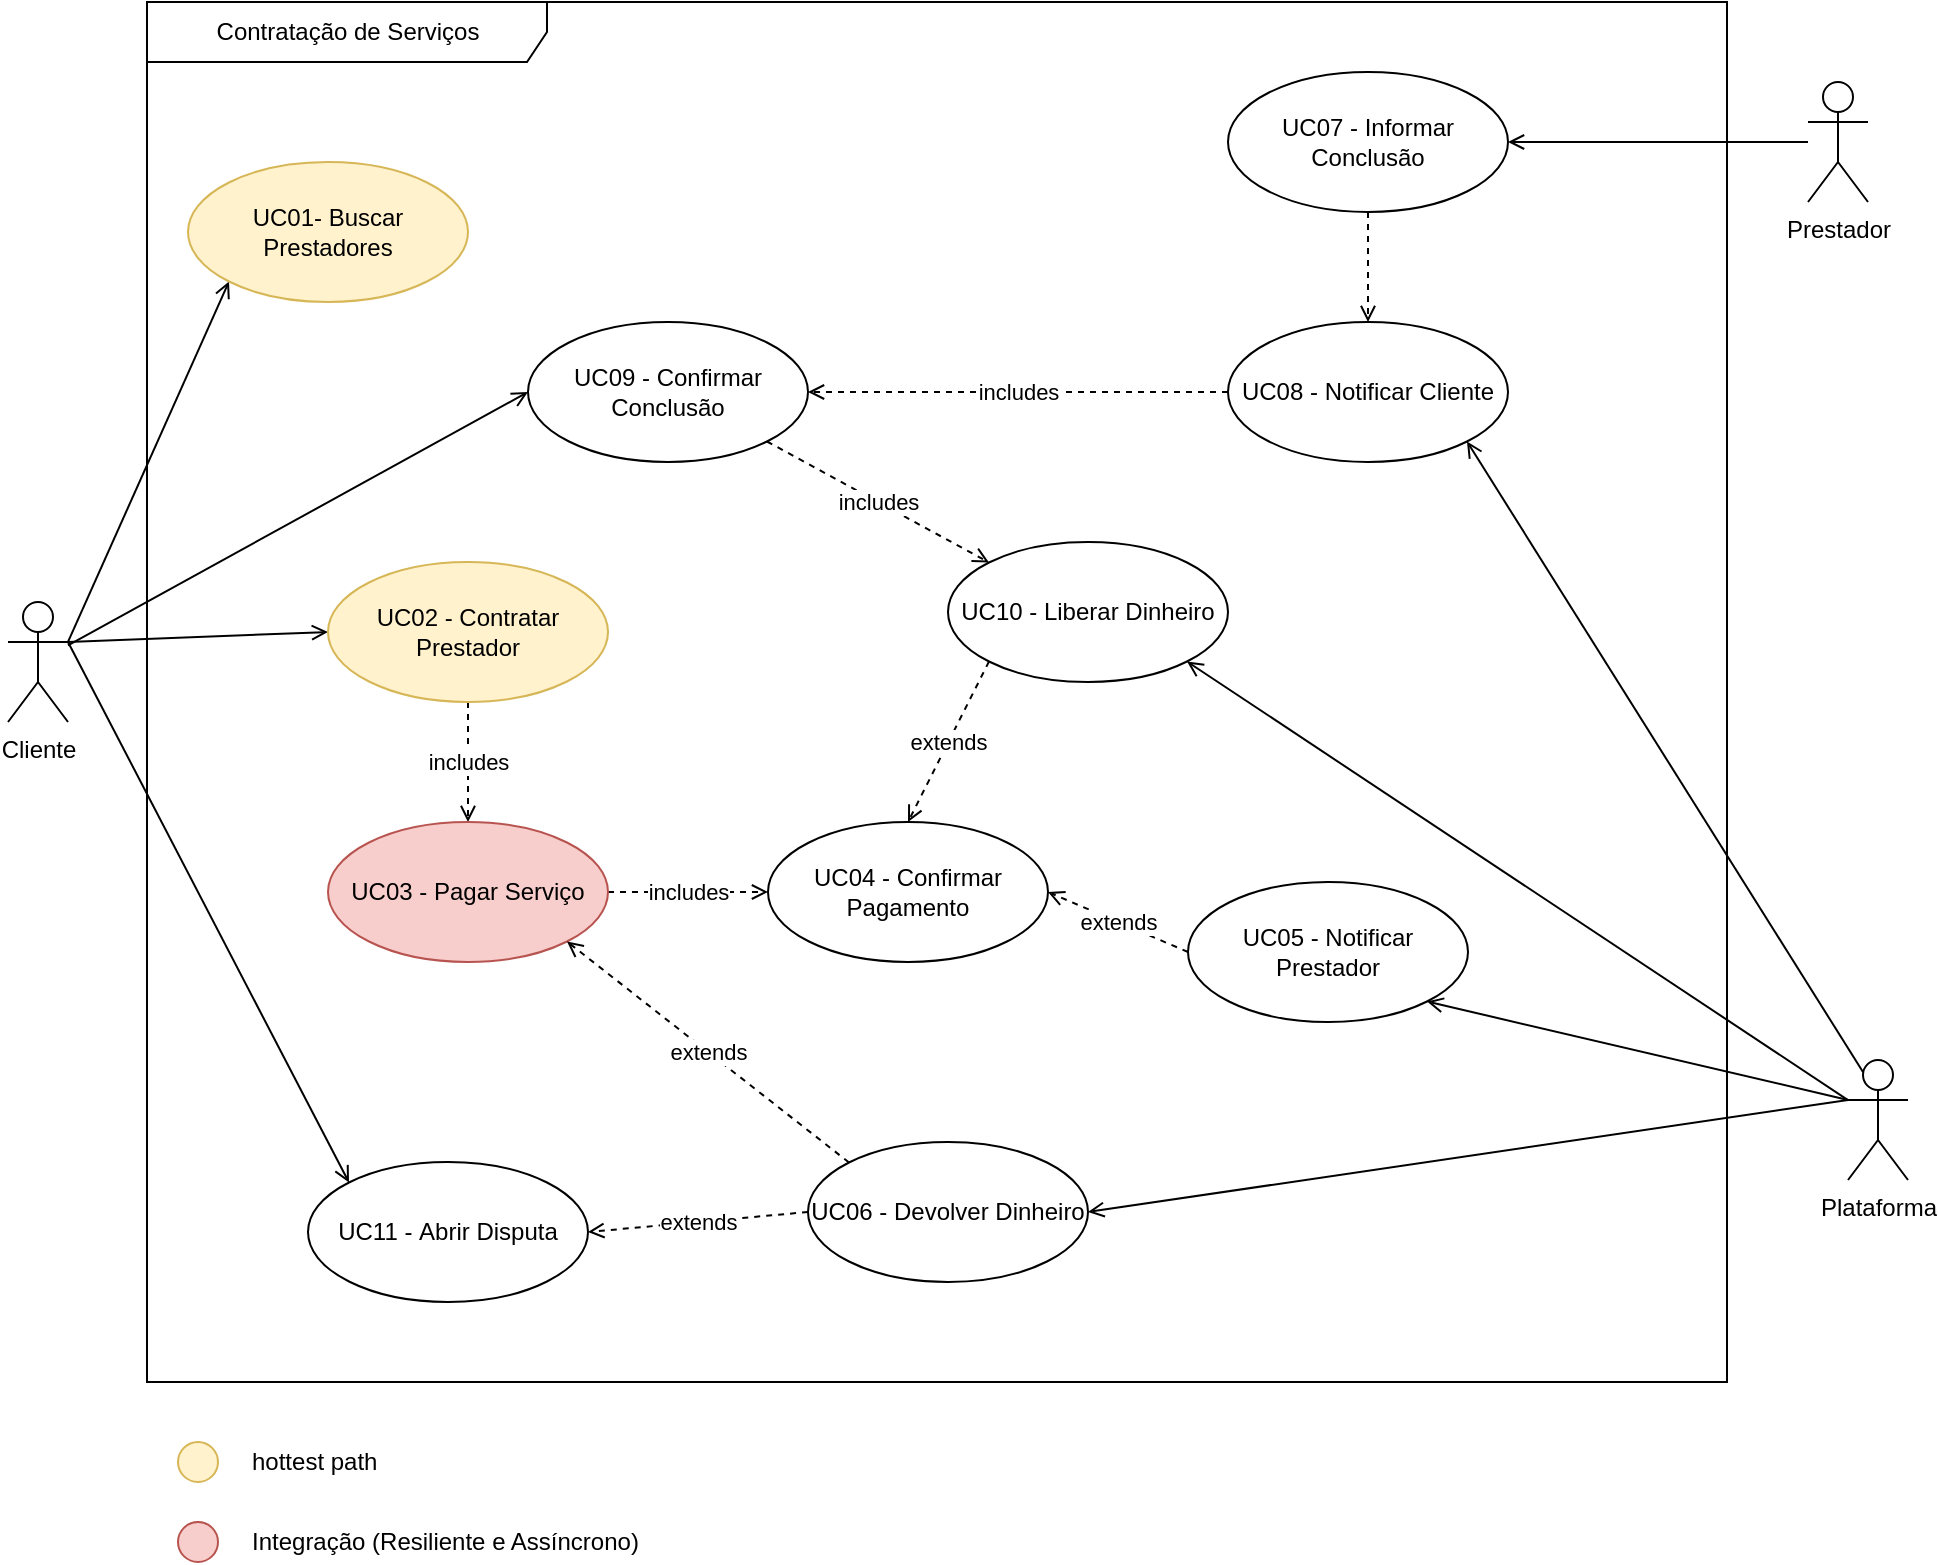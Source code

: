 <mxfile version="17.5.0" type="device" pages="3"><diagram id="kKwJCm1xPhDxiiOJtGC8" name="Caso de Uso"><mxGraphModel dx="1422" dy="762" grid="1" gridSize="10" guides="1" tooltips="1" connect="1" arrows="1" fold="1" page="1" pageScale="1" pageWidth="1169" pageHeight="827" math="0" shadow="0"><root><mxCell id="pgr6kC9os5WTGIL_fgJv-0"/><mxCell id="pgr6kC9os5WTGIL_fgJv-1" parent="pgr6kC9os5WTGIL_fgJv-0"/><mxCell id="bC3qJq3UmcSs7RAfillT-1" value="Contratação de Serviços" style="shape=umlFrame;whiteSpace=wrap;html=1;width=200;height=30;" parent="pgr6kC9os5WTGIL_fgJv-1" vertex="1"><mxGeometry x="189.5" y="20" width="790" height="690" as="geometry"/></mxCell><mxCell id="Oyx743D3xVW2yEpARPrb-2" style="rounded=0;orthogonalLoop=1;jettySize=auto;html=1;exitX=1;exitY=0.333;exitDx=0;exitDy=0;exitPerimeter=0;entryX=0;entryY=1;entryDx=0;entryDy=0;startArrow=none;startFill=0;endArrow=open;endFill=0;" parent="pgr6kC9os5WTGIL_fgJv-1" source="Oyx743D3xVW2yEpARPrb-0" target="Oyx743D3xVW2yEpARPrb-1" edge="1"><mxGeometry relative="1" as="geometry"/></mxCell><mxCell id="Oyx743D3xVW2yEpARPrb-14" style="edgeStyle=none;rounded=0;orthogonalLoop=1;jettySize=auto;html=1;entryX=0;entryY=0.5;entryDx=0;entryDy=0;startArrow=none;startFill=0;endArrow=open;endFill=0;exitX=1;exitY=0.333;exitDx=0;exitDy=0;exitPerimeter=0;" parent="pgr6kC9os5WTGIL_fgJv-1" source="Oyx743D3xVW2yEpARPrb-0" target="Oyx743D3xVW2yEpARPrb-4" edge="1"><mxGeometry relative="1" as="geometry"/></mxCell><mxCell id="Oyx743D3xVW2yEpARPrb-17" style="edgeStyle=none;rounded=0;orthogonalLoop=1;jettySize=auto;html=1;entryX=0;entryY=0.5;entryDx=0;entryDy=0;startArrow=none;startFill=0;endArrow=open;endFill=0;" parent="pgr6kC9os5WTGIL_fgJv-1" source="Oyx743D3xVW2yEpARPrb-0" target="Oyx743D3xVW2yEpARPrb-8" edge="1"><mxGeometry relative="1" as="geometry"/></mxCell><mxCell id="Oyx743D3xVW2yEpARPrb-19" style="edgeStyle=none;rounded=0;orthogonalLoop=1;jettySize=auto;html=1;entryX=0;entryY=0;entryDx=0;entryDy=0;startArrow=none;startFill=0;endArrow=open;endFill=0;exitX=1;exitY=0.333;exitDx=0;exitDy=0;exitPerimeter=0;" parent="pgr6kC9os5WTGIL_fgJv-1" source="Oyx743D3xVW2yEpARPrb-0" target="Oyx743D3xVW2yEpARPrb-13" edge="1"><mxGeometry relative="1" as="geometry"/></mxCell><mxCell id="Oyx743D3xVW2yEpARPrb-0" value="Cliente" style="shape=umlActor;verticalLabelPosition=bottom;verticalAlign=top;html=1;outlineConnect=0;" parent="pgr6kC9os5WTGIL_fgJv-1" vertex="1"><mxGeometry x="120" y="320" width="30" height="60" as="geometry"/></mxCell><mxCell id="Oyx743D3xVW2yEpARPrb-1" value="UC01- Buscar Prestadores" style="ellipse;whiteSpace=wrap;html=1;fillColor=#fff2cc;strokeColor=#d6b656;" parent="pgr6kC9os5WTGIL_fgJv-1" vertex="1"><mxGeometry x="210" y="100" width="140" height="70" as="geometry"/></mxCell><mxCell id="bC3qJq3UmcSs7RAfillT-0" value="includes" style="edgeStyle=none;rounded=0;orthogonalLoop=1;jettySize=auto;html=1;exitX=0.5;exitY=1;exitDx=0;exitDy=0;entryX=0.5;entryY=0;entryDx=0;entryDy=0;startArrow=none;startFill=0;endArrow=open;endFill=0;dashed=1;" parent="pgr6kC9os5WTGIL_fgJv-1" source="Oyx743D3xVW2yEpARPrb-4" target="Oyx743D3xVW2yEpARPrb-5" edge="1"><mxGeometry relative="1" as="geometry"/></mxCell><mxCell id="Oyx743D3xVW2yEpARPrb-4" value="UC02 - Contratar Prestador" style="ellipse;whiteSpace=wrap;html=1;fillColor=#fff2cc;strokeColor=#d6b656;" parent="pgr6kC9os5WTGIL_fgJv-1" vertex="1"><mxGeometry x="280" y="300" width="140" height="70" as="geometry"/></mxCell><mxCell id="Oyx743D3xVW2yEpARPrb-16" value="includes" style="edgeStyle=none;rounded=0;orthogonalLoop=1;jettySize=auto;html=1;entryX=0;entryY=0.5;entryDx=0;entryDy=0;startArrow=none;startFill=0;endArrow=open;endFill=0;exitX=1;exitY=0.5;exitDx=0;exitDy=0;dashed=1;" parent="pgr6kC9os5WTGIL_fgJv-1" source="Oyx743D3xVW2yEpARPrb-5" target="Oyx743D3xVW2yEpARPrb-6" edge="1"><mxGeometry relative="1" as="geometry"><mxPoint x="440" y="380" as="sourcePoint"/></mxGeometry></mxCell><mxCell id="Oyx743D3xVW2yEpARPrb-5" value="UC03 - Pagar Serviço" style="ellipse;whiteSpace=wrap;html=1;fillColor=#f8cecc;strokeColor=#b85450;" parent="pgr6kC9os5WTGIL_fgJv-1" vertex="1"><mxGeometry x="280" y="430" width="140" height="70" as="geometry"/></mxCell><mxCell id="Oyx743D3xVW2yEpARPrb-6" value="UC04 -&amp;nbsp;Confirmar Pagamento" style="ellipse;whiteSpace=wrap;html=1;" parent="pgr6kC9os5WTGIL_fgJv-1" vertex="1"><mxGeometry x="500" y="430" width="140" height="70" as="geometry"/></mxCell><mxCell id="bC3qJq3UmcSs7RAfillT-2" style="edgeStyle=none;rounded=0;orthogonalLoop=1;jettySize=auto;html=1;exitX=0.5;exitY=1;exitDx=0;exitDy=0;entryX=0.5;entryY=0;entryDx=0;entryDy=0;dashed=1;startArrow=none;startFill=0;endArrow=open;endFill=0;" parent="pgr6kC9os5WTGIL_fgJv-1" source="Oyx743D3xVW2yEpARPrb-7" target="Oyx743D3xVW2yEpARPrb-25" edge="1"><mxGeometry relative="1" as="geometry"/></mxCell><mxCell id="Oyx743D3xVW2yEpARPrb-7" value="UC07 -&amp;nbsp;Informar Conclusão" style="ellipse;whiteSpace=wrap;html=1;" parent="pgr6kC9os5WTGIL_fgJv-1" vertex="1"><mxGeometry x="730" y="55" width="140" height="70" as="geometry"/></mxCell><mxCell id="Oyx743D3xVW2yEpARPrb-18" value="includes" style="edgeStyle=none;rounded=0;orthogonalLoop=1;jettySize=auto;html=1;exitX=1;exitY=1;exitDx=0;exitDy=0;entryX=0;entryY=0;entryDx=0;entryDy=0;startArrow=none;startFill=0;endArrow=open;endFill=0;dashed=1;" parent="pgr6kC9os5WTGIL_fgJv-1" source="Oyx743D3xVW2yEpARPrb-8" target="Oyx743D3xVW2yEpARPrb-12" edge="1"><mxGeometry relative="1" as="geometry"/></mxCell><mxCell id="Oyx743D3xVW2yEpARPrb-8" value="UC09 -&amp;nbsp;Confirmar Conclusão" style="ellipse;whiteSpace=wrap;html=1;" parent="pgr6kC9os5WTGIL_fgJv-1" vertex="1"><mxGeometry x="380" y="180" width="140" height="70" as="geometry"/></mxCell><mxCell id="Oyx743D3xVW2yEpARPrb-11" style="edgeStyle=none;rounded=0;orthogonalLoop=1;jettySize=auto;html=1;entryX=1;entryY=0.5;entryDx=0;entryDy=0;startArrow=none;startFill=0;endArrow=open;endFill=0;" parent="pgr6kC9os5WTGIL_fgJv-1" source="Oyx743D3xVW2yEpARPrb-10" target="Oyx743D3xVW2yEpARPrb-7" edge="1"><mxGeometry relative="1" as="geometry"/></mxCell><mxCell id="Oyx743D3xVW2yEpARPrb-10" value="Prestador" style="shape=umlActor;verticalLabelPosition=bottom;verticalAlign=top;html=1;outlineConnect=0;" parent="pgr6kC9os5WTGIL_fgJv-1" vertex="1"><mxGeometry x="1020" y="60" width="30" height="60" as="geometry"/></mxCell><mxCell id="72JBfd6gw-XdH6jSnRXs-0" value="extends" style="edgeStyle=none;rounded=0;orthogonalLoop=1;jettySize=auto;html=1;exitX=0;exitY=1;exitDx=0;exitDy=0;entryX=0.5;entryY=0;entryDx=0;entryDy=0;dashed=1;startArrow=none;startFill=0;endArrow=open;endFill=0;" parent="pgr6kC9os5WTGIL_fgJv-1" source="Oyx743D3xVW2yEpARPrb-12" target="Oyx743D3xVW2yEpARPrb-6" edge="1"><mxGeometry relative="1" as="geometry"/></mxCell><mxCell id="Oyx743D3xVW2yEpARPrb-12" value="UC10 -&amp;nbsp;Liberar Dinheiro" style="ellipse;whiteSpace=wrap;html=1;" parent="pgr6kC9os5WTGIL_fgJv-1" vertex="1"><mxGeometry x="590" y="290" width="140" height="70" as="geometry"/></mxCell><mxCell id="Oyx743D3xVW2yEpARPrb-13" value="UC11 -&amp;nbsp;Abrir Disputa" style="ellipse;whiteSpace=wrap;html=1;" parent="pgr6kC9os5WTGIL_fgJv-1" vertex="1"><mxGeometry x="270" y="600" width="140" height="70" as="geometry"/></mxCell><mxCell id="Oyx743D3xVW2yEpARPrb-21" style="edgeStyle=none;rounded=0;orthogonalLoop=1;jettySize=auto;html=1;entryX=1;entryY=1;entryDx=0;entryDy=0;startArrow=none;startFill=0;endArrow=open;endFill=0;" parent="pgr6kC9os5WTGIL_fgJv-1" source="Oyx743D3xVW2yEpARPrb-20" target="Oyx743D3xVW2yEpARPrb-12" edge="1"><mxGeometry relative="1" as="geometry"/></mxCell><mxCell id="Oyx743D3xVW2yEpARPrb-23" style="edgeStyle=none;rounded=0;orthogonalLoop=1;jettySize=auto;html=1;exitX=0;exitY=0.333;exitDx=0;exitDy=0;exitPerimeter=0;entryX=1;entryY=0.5;entryDx=0;entryDy=0;startArrow=none;startFill=0;endArrow=open;endFill=0;" parent="pgr6kC9os5WTGIL_fgJv-1" source="Oyx743D3xVW2yEpARPrb-20" target="Oyx743D3xVW2yEpARPrb-22" edge="1"><mxGeometry relative="1" as="geometry"/></mxCell><mxCell id="Oyx743D3xVW2yEpARPrb-27" style="edgeStyle=none;rounded=0;orthogonalLoop=1;jettySize=auto;html=1;entryX=1;entryY=1;entryDx=0;entryDy=0;startArrow=none;startFill=0;endArrow=open;endFill=0;exitX=0;exitY=0.333;exitDx=0;exitDy=0;exitPerimeter=0;" parent="pgr6kC9os5WTGIL_fgJv-1" source="Oyx743D3xVW2yEpARPrb-20" target="Oyx743D3xVW2yEpARPrb-26" edge="1"><mxGeometry relative="1" as="geometry"/></mxCell><mxCell id="Oyx743D3xVW2yEpARPrb-28" style="edgeStyle=none;rounded=0;orthogonalLoop=1;jettySize=auto;html=1;exitX=0.25;exitY=0.1;exitDx=0;exitDy=0;exitPerimeter=0;entryX=1;entryY=1;entryDx=0;entryDy=0;startArrow=none;startFill=0;endArrow=open;endFill=0;" parent="pgr6kC9os5WTGIL_fgJv-1" source="Oyx743D3xVW2yEpARPrb-20" target="Oyx743D3xVW2yEpARPrb-25" edge="1"><mxGeometry relative="1" as="geometry"/></mxCell><mxCell id="Oyx743D3xVW2yEpARPrb-20" value="Plataforma" style="shape=umlActor;verticalLabelPosition=bottom;verticalAlign=top;html=1;outlineConnect=0;" parent="pgr6kC9os5WTGIL_fgJv-1" vertex="1"><mxGeometry x="1040" y="549" width="30" height="60" as="geometry"/></mxCell><mxCell id="Oyx743D3xVW2yEpARPrb-24" value="extends" style="edgeStyle=none;rounded=0;orthogonalLoop=1;jettySize=auto;html=1;exitX=0;exitY=0;exitDx=0;exitDy=0;entryX=1;entryY=1;entryDx=0;entryDy=0;startArrow=none;startFill=0;endArrow=open;endFill=0;dashed=1;" parent="pgr6kC9os5WTGIL_fgJv-1" source="Oyx743D3xVW2yEpARPrb-22" target="Oyx743D3xVW2yEpARPrb-5" edge="1"><mxGeometry relative="1" as="geometry"/></mxCell><mxCell id="bC3qJq3UmcSs7RAfillT-5" value="extends" style="edgeStyle=none;rounded=0;orthogonalLoop=1;jettySize=auto;html=1;exitX=0;exitY=0.5;exitDx=0;exitDy=0;entryX=1;entryY=0.5;entryDx=0;entryDy=0;dashed=1;startArrow=none;startFill=0;endArrow=open;endFill=0;" parent="pgr6kC9os5WTGIL_fgJv-1" source="Oyx743D3xVW2yEpARPrb-22" target="Oyx743D3xVW2yEpARPrb-13" edge="1"><mxGeometry relative="1" as="geometry"/></mxCell><mxCell id="Oyx743D3xVW2yEpARPrb-22" value="UC06 -&amp;nbsp;Devolver Dinheiro" style="ellipse;whiteSpace=wrap;html=1;" parent="pgr6kC9os5WTGIL_fgJv-1" vertex="1"><mxGeometry x="520" y="590" width="140" height="70" as="geometry"/></mxCell><mxCell id="bC3qJq3UmcSs7RAfillT-6" value="includes" style="edgeStyle=none;rounded=0;orthogonalLoop=1;jettySize=auto;html=1;entryX=1;entryY=0.5;entryDx=0;entryDy=0;dashed=1;startArrow=none;startFill=0;endArrow=open;endFill=0;" parent="pgr6kC9os5WTGIL_fgJv-1" source="Oyx743D3xVW2yEpARPrb-25" target="Oyx743D3xVW2yEpARPrb-8" edge="1"><mxGeometry relative="1" as="geometry"/></mxCell><mxCell id="Oyx743D3xVW2yEpARPrb-25" value="UC08 -&amp;nbsp;Notificar Cliente" style="ellipse;whiteSpace=wrap;html=1;" parent="pgr6kC9os5WTGIL_fgJv-1" vertex="1"><mxGeometry x="730" y="180" width="140" height="70" as="geometry"/></mxCell><mxCell id="bC3qJq3UmcSs7RAfillT-3" value="extends" style="edgeStyle=none;rounded=0;orthogonalLoop=1;jettySize=auto;html=1;exitX=0;exitY=0.5;exitDx=0;exitDy=0;entryX=1;entryY=0.5;entryDx=0;entryDy=0;dashed=1;startArrow=none;startFill=0;endArrow=open;endFill=0;" parent="pgr6kC9os5WTGIL_fgJv-1" source="Oyx743D3xVW2yEpARPrb-26" target="Oyx743D3xVW2yEpARPrb-6" edge="1"><mxGeometry relative="1" as="geometry"/></mxCell><mxCell id="Oyx743D3xVW2yEpARPrb-26" value="UC05 -&amp;nbsp;Notificar Prestador" style="ellipse;whiteSpace=wrap;html=1;" parent="pgr6kC9os5WTGIL_fgJv-1" vertex="1"><mxGeometry x="710" y="460" width="140" height="70" as="geometry"/></mxCell><mxCell id="72JBfd6gw-XdH6jSnRXs-1" value="" style="ellipse;whiteSpace=wrap;html=1;fillColor=#fff2cc;strokeColor=#d6b656;" parent="pgr6kC9os5WTGIL_fgJv-1" vertex="1"><mxGeometry x="205" y="740" width="20" height="20" as="geometry"/></mxCell><mxCell id="72JBfd6gw-XdH6jSnRXs-2" value="" style="ellipse;whiteSpace=wrap;html=1;fillColor=#f8cecc;strokeColor=#b85450;" parent="pgr6kC9os5WTGIL_fgJv-1" vertex="1"><mxGeometry x="205" y="780" width="20" height="20" as="geometry"/></mxCell><mxCell id="72JBfd6gw-XdH6jSnRXs-3" value="Integração (Resiliente e Assíncrono)" style="text;html=1;align=left;verticalAlign=middle;resizable=0;points=[];autosize=1;strokeColor=none;fillColor=none;" parent="pgr6kC9os5WTGIL_fgJv-1" vertex="1"><mxGeometry x="240" y="780" width="210" height="20" as="geometry"/></mxCell><mxCell id="72JBfd6gw-XdH6jSnRXs-4" value="hottest path" style="text;html=1;align=left;verticalAlign=middle;resizable=0;points=[];autosize=1;strokeColor=none;fillColor=none;" parent="pgr6kC9os5WTGIL_fgJv-1" vertex="1"><mxGeometry x="240" y="740" width="80" height="20" as="geometry"/></mxCell></root></mxGraphModel></diagram><diagram id="Ktr0Ufn8tQE0ucbraiwB" name="Sequence"><mxGraphModel dx="1673" dy="896" grid="1" gridSize="10" guides="1" tooltips="1" connect="1" arrows="1" fold="1" page="1" pageScale="1" pageWidth="1169" pageHeight="827" math="0" shadow="0"><root><mxCell id="Go5CCKxqSvWhcWnyPNJ4-0"/><mxCell id="Go5CCKxqSvWhcWnyPNJ4-1" parent="Go5CCKxqSvWhcWnyPNJ4-0"/><mxCell id="IJgMgQmOoOZcorVmeA1M-17" value="UC-03 - Pagar Serviço" style="shape=umlFrame;whiteSpace=wrap;html=1;strokeColor=#000000;width=190;height=30;" vertex="1" parent="Go5CCKxqSvWhcWnyPNJ4-1"><mxGeometry x="20" y="20" width="1260" height="820" as="geometry"/></mxCell><mxCell id="IJgMgQmOoOZcorVmeA1M-16" value="Assíncrono" style="shape=umlFrame;whiteSpace=wrap;html=1;width=90;height=30;strokeColor=#B3B3B3;" vertex="1" parent="Go5CCKxqSvWhcWnyPNJ4-1"><mxGeometry x="560" y="80" width="700" height="740" as="geometry"/></mxCell><mxCell id="IJgMgQmOoOZcorVmeA1M-15" value="Sincrono" style="shape=umlFrame;whiteSpace=wrap;html=1;strokeColor=#B3B3B3;width=90;height=30;" vertex="1" parent="Go5CCKxqSvWhcWnyPNJ4-1"><mxGeometry x="80" y="80" width="460" height="740" as="geometry"/></mxCell><mxCell id="-53K6QhGDuCo1QcgbNul-1" value="Cliente" style="shape=umlLifeline;participant=umlActor;perimeter=lifelinePerimeter;whiteSpace=wrap;html=1;container=1;collapsible=0;recursiveResize=0;verticalAlign=top;spacingTop=36;outlineConnect=0;fontStyle=1;fontSize=13;" parent="Go5CCKxqSvWhcWnyPNJ4-1" vertex="1"><mxGeometry x="35" y="120" width="20" height="560" as="geometry"/></mxCell><mxCell id="-53K6QhGDuCo1QcgbNul-2" value="App" style="shape=umlLifeline;participant=umlBoundary;perimeter=lifelinePerimeter;whiteSpace=wrap;html=1;container=1;collapsible=0;recursiveResize=0;verticalAlign=top;spacingTop=36;outlineConnect=0;fontStyle=1;fontSize=13;" parent="Go5CCKxqSvWhcWnyPNJ4-1" vertex="1"><mxGeometry x="140" y="120" width="50" height="560" as="geometry"/></mxCell><mxCell id="-53K6QhGDuCo1QcgbNul-6" value="" style="html=1;points=[];perimeter=orthogonalPerimeter;" parent="-53K6QhGDuCo1QcgbNul-2" vertex="1"><mxGeometry x="20" y="90" width="10" height="400" as="geometry"/></mxCell><mxCell id="-53K6QhGDuCo1QcgbNul-3" value="Contract&lt;br style=&quot;font-size: 13px;&quot;&gt;Service" style="shape=umlLifeline;participant=umlEntity;perimeter=lifelinePerimeter;whiteSpace=wrap;html=1;container=1;collapsible=0;recursiveResize=0;verticalAlign=top;spacingTop=36;outlineConnect=0;fontStyle=1;fontSize=13;" parent="Go5CCKxqSvWhcWnyPNJ4-1" vertex="1"><mxGeometry x="255" y="120" width="40" height="560" as="geometry"/></mxCell><mxCell id="-53K6QhGDuCo1QcgbNul-9" value="" style="html=1;points=[];perimeter=orthogonalPerimeter;" parent="-53K6QhGDuCo1QcgbNul-3" vertex="1"><mxGeometry x="15" y="110" width="10" height="310" as="geometry"/></mxCell><mxCell id="-53K6QhGDuCo1QcgbNul-7" value="contratar" style="html=1;verticalAlign=bottom;endArrow=block;entryX=0;entryY=0;rounded=0;" parent="Go5CCKxqSvWhcWnyPNJ4-1" source="-53K6QhGDuCo1QcgbNul-1" target="-53K6QhGDuCo1QcgbNul-6" edge="1"><mxGeometry relative="1" as="geometry"><mxPoint x="115" y="210" as="sourcePoint"/></mxGeometry></mxCell><mxCell id="-53K6QhGDuCo1QcgbNul-8" value="MSG" style="html=1;verticalAlign=bottom;endArrow=open;dashed=1;endSize=8;exitX=0;exitY=0.95;rounded=0;" parent="Go5CCKxqSvWhcWnyPNJ4-1" source="-53K6QhGDuCo1QcgbNul-6" target="-53K6QhGDuCo1QcgbNul-1" edge="1"><mxGeometry relative="1" as="geometry"><mxPoint x="115" y="286" as="targetPoint"/></mxGeometry></mxCell><mxCell id="-53K6QhGDuCo1QcgbNul-10" value="contract/emit" style="html=1;verticalAlign=bottom;endArrow=block;entryX=0;entryY=0;rounded=0;exitX=1.119;exitY=0.048;exitDx=0;exitDy=0;exitPerimeter=0;" parent="Go5CCKxqSvWhcWnyPNJ4-1" source="-53K6QhGDuCo1QcgbNul-6" target="-53K6QhGDuCo1QcgbNul-9" edge="1"><mxGeometry relative="1" as="geometry"><mxPoint x="200" y="270" as="sourcePoint"/></mxGeometry></mxCell><mxCell id="-53K6QhGDuCo1QcgbNul-11" value="200 - OK" style="html=1;verticalAlign=bottom;endArrow=open;dashed=1;endSize=8;exitX=0;exitY=0.95;rounded=0;entryX=1;entryY=0.785;entryDx=0;entryDy=0;entryPerimeter=0;" parent="Go5CCKxqSvWhcWnyPNJ4-1" source="-53K6QhGDuCo1QcgbNul-9" target="-53K6QhGDuCo1QcgbNul-6" edge="1"><mxGeometry relative="1" as="geometry"><mxPoint x="200" y="306" as="targetPoint"/></mxGeometry></mxCell><mxCell id="GwATU-NwtesWeNOxeWcG-0" value="Payment&lt;br style=&quot;font-size: 13px;&quot;&gt;Gateway" style="shape=umlLifeline;participant=umlEntity;perimeter=lifelinePerimeter;whiteSpace=wrap;html=1;container=1;collapsible=0;recursiveResize=0;verticalAlign=top;spacingTop=36;outlineConnect=0;fontStyle=1;fontSize=13;" parent="Go5CCKxqSvWhcWnyPNJ4-1" vertex="1"><mxGeometry x="920" y="130" width="40" height="650" as="geometry"/></mxCell><mxCell id="GwATU-NwtesWeNOxeWcG-21" value="" style="html=1;points=[];perimeter=orthogonalPerimeter;" parent="GwATU-NwtesWeNOxeWcG-0" vertex="1"><mxGeometry x="15" y="360" width="10" height="50" as="geometry"/></mxCell><mxCell id="GwATU-NwtesWeNOxeWcG-4" value="Requested&lt;br style=&quot;font-size: 13px;&quot;&gt;Worker" style="shape=umlLifeline;participant=umlEntity;perimeter=lifelinePerimeter;whiteSpace=wrap;html=1;container=1;collapsible=0;recursiveResize=0;verticalAlign=top;spacingTop=36;outlineConnect=0;fontStyle=1;fontSize=13;" parent="Go5CCKxqSvWhcWnyPNJ4-1" vertex="1"><mxGeometry x="580" y="130" width="40" height="650" as="geometry"/></mxCell><mxCell id="GwATU-NwtesWeNOxeWcG-9" value="" style="html=1;points=[];perimeter=orthogonalPerimeter;" parent="GwATU-NwtesWeNOxeWcG-4" vertex="1"><mxGeometry x="15" y="280" width="10" height="240" as="geometry"/></mxCell><mxCell id="GwATU-NwtesWeNOxeWcG-5" value="Requested Queue" style="shape=umlLifeline;participant=umlEntity;perimeter=lifelinePerimeter;whiteSpace=wrap;html=1;container=1;collapsible=0;recursiveResize=0;verticalAlign=top;spacingTop=36;outlineConnect=0;fontStyle=1;fontSize=13;" parent="Go5CCKxqSvWhcWnyPNJ4-1" vertex="1"><mxGeometry x="475" y="130" width="40" height="560" as="geometry"/></mxCell><mxCell id="GwATU-NwtesWeNOxeWcG-6" value="" style="html=1;points=[];perimeter=orthogonalPerimeter;" parent="GwATU-NwtesWeNOxeWcG-5" vertex="1"><mxGeometry x="15" y="270" width="10" height="80" as="geometry"/></mxCell><mxCell id="GwATU-NwtesWeNOxeWcG-8" value="" style="html=1;verticalAlign=bottom;endArrow=open;dashed=1;endSize=8;exitX=0;exitY=0.95;rounded=0;entryX=1;entryY=0.79;entryDx=0;entryDy=0;entryPerimeter=0;" parent="Go5CCKxqSvWhcWnyPNJ4-1" source="GwATU-NwtesWeNOxeWcG-6" target="-53K6QhGDuCo1QcgbNul-9" edge="1"><mxGeometry relative="1" as="geometry"><mxPoint x="470" y="470" as="targetPoint"/></mxGeometry></mxCell><mxCell id="GwATU-NwtesWeNOxeWcG-7" value="publish" style="html=1;verticalAlign=bottom;endArrow=block;entryX=0;entryY=0;rounded=0;exitX=1.141;exitY=0.544;exitDx=0;exitDy=0;exitPerimeter=0;" parent="Go5CCKxqSvWhcWnyPNJ4-1" source="-53K6QhGDuCo1QcgbNul-9" target="GwATU-NwtesWeNOxeWcG-6" edge="1"><mxGeometry relative="1" as="geometry"><mxPoint x="480" y="240" as="sourcePoint"/></mxGeometry></mxCell><mxCell id="GwATU-NwtesWeNOxeWcG-10" value="message" style="html=1;verticalAlign=bottom;endArrow=block;entryX=0;entryY=0;rounded=0;exitX=1.1;exitY=0.124;exitDx=0;exitDy=0;exitPerimeter=0;dashed=1;fontStyle=1;fontSize=12;" parent="Go5CCKxqSvWhcWnyPNJ4-1" source="GwATU-NwtesWeNOxeWcG-6" target="GwATU-NwtesWeNOxeWcG-9" edge="1"><mxGeometry relative="1" as="geometry"><mxPoint x="784" y="260" as="sourcePoint"/></mxGeometry></mxCell><mxCell id="GwATU-NwtesWeNOxeWcG-12" value="Proccessed&lt;br style=&quot;font-size: 13px;&quot;&gt;Queue" style="shape=umlLifeline;participant=umlEntity;perimeter=lifelinePerimeter;whiteSpace=wrap;html=1;container=1;collapsible=0;recursiveResize=0;verticalAlign=top;spacingTop=36;outlineConnect=0;fontStyle=1;fontSize=13;" parent="Go5CCKxqSvWhcWnyPNJ4-1" vertex="1"><mxGeometry x="1040" y="130" width="40" height="650" as="geometry"/></mxCell><mxCell id="GwATU-NwtesWeNOxeWcG-24" value="" style="html=1;points=[];perimeter=orthogonalPerimeter;" parent="GwATU-NwtesWeNOxeWcG-12" vertex="1"><mxGeometry x="15" y="453" width="10" height="34" as="geometry"/></mxCell><mxCell id="GwATU-NwtesWeNOxeWcG-16" value="Contracts Database" style="shape=umlLifeline;participant=umlEntity;perimeter=lifelinePerimeter;whiteSpace=wrap;html=1;container=1;collapsible=0;recursiveResize=0;verticalAlign=top;spacingTop=36;outlineConnect=0;fontStyle=1;fontSize=13;" parent="Go5CCKxqSvWhcWnyPNJ4-1" vertex="1"><mxGeometry x="375" y="122" width="40" height="560" as="geometry"/></mxCell><mxCell id="GwATU-NwtesWeNOxeWcG-18" value="" style="html=1;points=[];perimeter=orthogonalPerimeter;" parent="GwATU-NwtesWeNOxeWcG-16" vertex="1"><mxGeometry x="15" y="144" width="10" height="80" as="geometry"/></mxCell><mxCell id="GwATU-NwtesWeNOxeWcG-19" value="INSERT" style="html=1;verticalAlign=bottom;endArrow=block;entryX=0;entryY=0;rounded=0;exitX=1.141;exitY=0.115;exitDx=0;exitDy=0;exitPerimeter=0;" parent="Go5CCKxqSvWhcWnyPNJ4-1" source="-53K6QhGDuCo1QcgbNul-9" target="GwATU-NwtesWeNOxeWcG-18" edge="1"><mxGeometry relative="1" as="geometry"><mxPoint x="355" y="264" as="sourcePoint"/></mxGeometry></mxCell><mxCell id="GwATU-NwtesWeNOxeWcG-20" value="1 row affected" style="html=1;verticalAlign=bottom;endArrow=open;dashed=1;endSize=8;exitX=0;exitY=0.95;rounded=0;entryX=1.141;entryY=0.358;entryDx=0;entryDy=0;entryPerimeter=0;" parent="Go5CCKxqSvWhcWnyPNJ4-1" source="GwATU-NwtesWeNOxeWcG-18" target="-53K6QhGDuCo1QcgbNul-9" edge="1"><mxGeometry relative="1" as="geometry"><mxPoint x="355" y="340" as="targetPoint"/></mxGeometry></mxCell><mxCell id="GwATU-NwtesWeNOxeWcG-22" value="request" style="html=1;verticalAlign=bottom;endArrow=block;rounded=0;exitX=1.021;exitY=0.08;exitDx=0;exitDy=0;exitPerimeter=0;" parent="Go5CCKxqSvWhcWnyPNJ4-1" source="GwATU-NwtesWeNOxeWcG-9" target="IJgMgQmOoOZcorVmeA1M-3" edge="1"><mxGeometry relative="1" as="geometry"><mxPoint x="799" y="430" as="sourcePoint"/></mxGeometry></mxCell><mxCell id="GwATU-NwtesWeNOxeWcG-23" value="1 row affected" style="html=1;verticalAlign=bottom;endArrow=open;dashed=1;endSize=8;exitX=0;exitY=0.95;rounded=0;entryX=1.144;entryY=0.356;entryDx=0;entryDy=0;entryPerimeter=0;" parent="Go5CCKxqSvWhcWnyPNJ4-1" source="GwATU-NwtesWeNOxeWcG-21" target="IJgMgQmOoOZcorVmeA1M-3" edge="1"><mxGeometry relative="1" as="geometry"><mxPoint x="764" y="506" as="targetPoint"/></mxGeometry></mxCell><mxCell id="GwATU-NwtesWeNOxeWcG-25" value="publish" style="html=1;verticalAlign=bottom;endArrow=block;entryX=0;entryY=0;rounded=0;exitX=0.986;exitY=0.506;exitDx=0;exitDy=0;exitPerimeter=0;dashed=1;" parent="Go5CCKxqSvWhcWnyPNJ4-1" source="IJgMgQmOoOZcorVmeA1M-3" target="GwATU-NwtesWeNOxeWcG-24" edge="1"><mxGeometry relative="1" as="geometry"><mxPoint x="725" y="616" as="sourcePoint"/></mxGeometry></mxCell><mxCell id="IJgMgQmOoOZcorVmeA1M-2" value="Payment&lt;br style=&quot;font-size: 13px;&quot;&gt;Service" style="shape=umlLifeline;participant=umlEntity;perimeter=lifelinePerimeter;whiteSpace=wrap;html=1;container=1;collapsible=0;recursiveResize=0;verticalAlign=top;spacingTop=36;outlineConnect=0;fontStyle=1;fontSize=13;" vertex="1" parent="Go5CCKxqSvWhcWnyPNJ4-1"><mxGeometry x="690" y="130" width="40" height="650" as="geometry"/></mxCell><mxCell id="IJgMgQmOoOZcorVmeA1M-3" value="" style="html=1;points=[];perimeter=orthogonalPerimeter;" vertex="1" parent="IJgMgQmOoOZcorVmeA1M-2"><mxGeometry x="15" y="296" width="10" height="314" as="geometry"/></mxCell><mxCell id="IJgMgQmOoOZcorVmeA1M-4" value="Contracts Database" style="shape=umlLifeline;participant=umlEntity;perimeter=lifelinePerimeter;whiteSpace=wrap;html=1;container=1;collapsible=0;recursiveResize=0;verticalAlign=top;spacingTop=36;outlineConnect=0;fontStyle=1;fontSize=13;" vertex="1" parent="Go5CCKxqSvWhcWnyPNJ4-1"><mxGeometry x="800" y="130" width="40" height="650" as="geometry"/></mxCell><mxCell id="IJgMgQmOoOZcorVmeA1M-5" value="" style="html=1;points=[];perimeter=orthogonalPerimeter;" vertex="1" parent="IJgMgQmOoOZcorVmeA1M-4"><mxGeometry x="15" y="313" width="10" height="34" as="geometry"/></mxCell><mxCell id="IJgMgQmOoOZcorVmeA1M-12" value="" style="html=1;points=[];perimeter=orthogonalPerimeter;" vertex="1" parent="IJgMgQmOoOZcorVmeA1M-4"><mxGeometry x="14.02" y="540" width="10" height="34" as="geometry"/></mxCell><mxCell id="IJgMgQmOoOZcorVmeA1M-6" value="INSERT" style="html=1;verticalAlign=bottom;endArrow=block;entryX=0.005;entryY=0.129;rounded=0;exitX=1.098;exitY=0.062;exitDx=0;exitDy=0;exitPerimeter=0;entryDx=0;entryDy=0;entryPerimeter=0;" edge="1" parent="Go5CCKxqSvWhcWnyPNJ4-1" source="IJgMgQmOoOZcorVmeA1M-3" target="IJgMgQmOoOZcorVmeA1M-5"><mxGeometry relative="1" as="geometry"><mxPoint x="711.41" y="447.65" as="sourcePoint"/><mxPoint x="815" y="446" as="targetPoint"/></mxGeometry></mxCell><mxCell id="IJgMgQmOoOZcorVmeA1M-7" value="process" style="html=1;verticalAlign=bottom;endArrow=block;rounded=0;entryX=-0.071;entryY=0.123;entryDx=0;entryDy=0;entryPerimeter=0;exitX=1.028;exitY=0.223;exitDx=0;exitDy=0;exitPerimeter=0;" edge="1" parent="Go5CCKxqSvWhcWnyPNJ4-1" source="IJgMgQmOoOZcorVmeA1M-3" target="GwATU-NwtesWeNOxeWcG-21"><mxGeometry x="0.269" y="6" relative="1" as="geometry"><mxPoint x="705.21" y="506" as="sourcePoint"/><mxPoint x="815" y="506" as="targetPoint"/><mxPoint as="offset"/></mxGeometry></mxCell><mxCell id="IJgMgQmOoOZcorVmeA1M-8" value="Processed&lt;br style=&quot;font-size: 13px;&quot;&gt;Worker" style="shape=umlLifeline;participant=umlEntity;perimeter=lifelinePerimeter;whiteSpace=wrap;html=1;container=1;collapsible=0;recursiveResize=0;verticalAlign=top;spacingTop=36;outlineConnect=0;fontStyle=1;fontSize=13;" vertex="1" parent="Go5CCKxqSvWhcWnyPNJ4-1"><mxGeometry x="1161" y="130" width="40" height="650" as="geometry"/></mxCell><mxCell id="IJgMgQmOoOZcorVmeA1M-9" value="" style="html=1;points=[];perimeter=orthogonalPerimeter;" vertex="1" parent="IJgMgQmOoOZcorVmeA1M-8"><mxGeometry x="15" y="480" width="10" height="70" as="geometry"/></mxCell><mxCell id="IJgMgQmOoOZcorVmeA1M-10" style="rounded=0;orthogonalLoop=1;jettySize=auto;html=1;" edge="1" parent="Go5CCKxqSvWhcWnyPNJ4-1" source="GwATU-NwtesWeNOxeWcG-24" target="IJgMgQmOoOZcorVmeA1M-9"><mxGeometry relative="1" as="geometry"/></mxCell><mxCell id="IJgMgQmOoOZcorVmeA1M-11" value="confirm" style="edgeStyle=none;rounded=0;orthogonalLoop=1;jettySize=auto;html=1;entryX=1.046;entryY=0.658;entryDx=0;entryDy=0;entryPerimeter=0;fontStyle=1;fontSize=12;" edge="1" parent="Go5CCKxqSvWhcWnyPNJ4-1" source="IJgMgQmOoOZcorVmeA1M-9" target="IJgMgQmOoOZcorVmeA1M-3"><mxGeometry x="-0.099" y="-13" relative="1" as="geometry"><mxPoint as="offset"/></mxGeometry></mxCell><mxCell id="IJgMgQmOoOZcorVmeA1M-13" value="UPDATE" style="html=1;verticalAlign=bottom;endArrow=block;entryX=0.005;entryY=0.129;rounded=0;exitX=1.053;exitY=0.79;exitDx=0;exitDy=0;exitPerimeter=0;entryDx=0;entryDy=0;entryPerimeter=0;" edge="1" parent="Go5CCKxqSvWhcWnyPNJ4-1" target="IJgMgQmOoOZcorVmeA1M-12" source="IJgMgQmOoOZcorVmeA1M-3"><mxGeometry relative="1" as="geometry"><mxPoint x="715" y="672.468" as="sourcePoint"/><mxPoint x="814.02" y="673" as="targetPoint"/></mxGeometry></mxCell></root></mxGraphModel></diagram><diagram id="5bIUmOX5Y0IBUB-22cDt" name="DAS"><mxGraphModel dx="1422" dy="762" grid="1" gridSize="10" guides="1" tooltips="1" connect="1" arrows="1" fold="1" page="1" pageScale="1" pageWidth="1169" pageHeight="827" math="0" shadow="0"><root><mxCell id="0"/><mxCell id="1" parent="0"/><mxCell id="HTAaIKYMyeJ9JCJ0t3Qe-6" style="edgeStyle=orthogonalEdgeStyle;rounded=0;orthogonalLoop=1;jettySize=auto;html=1;entryX=0;entryY=0.429;entryDx=0;entryDy=0;entryPerimeter=0;" parent="1" source="HTAaIKYMyeJ9JCJ0t3Qe-2" target="HTAaIKYMyeJ9JCJ0t3Qe-8" edge="1"><mxGeometry relative="1" as="geometry"><mxPoint x="256" y="313.5" as="sourcePoint"/></mxGeometry></mxCell><mxCell id="HTAaIKYMyeJ9JCJ0t3Qe-1" value="Cliente" style="shape=umlActor;verticalLabelPosition=bottom;verticalAlign=top;html=1;outlineConnect=0;" parent="1" vertex="1"><mxGeometry x="91" y="246.5" width="30" height="60" as="geometry"/></mxCell><mxCell id="HTAaIKYMyeJ9JCJ0t3Qe-7" value="search" style="edgeStyle=orthogonalEdgeStyle;rounded=0;orthogonalLoop=1;jettySize=auto;html=1;startArrow=none;startFill=0;entryX=-0.06;entryY=0.4;entryDx=0;entryDy=0;entryPerimeter=0;" parent="1" target="zBiyhwRzcXLvbFbrfqSw-1" edge="1"><mxGeometry relative="1" as="geometry"><mxPoint x="296" y="393.5" as="sourcePoint"/><mxPoint x="296" y="193.5" as="targetPoint"/><Array as="points"><mxPoint x="296" y="217"/></Array></mxGeometry></mxCell><mxCell id="HTAaIKYMyeJ9JCJ0t3Qe-2" value="" style="sketch=0;aspect=fixed;html=1;points=[];align=center;image;fontSize=12;image=img/lib/mscae/App_Service_Mobile_App.svg;" parent="1" vertex="1"><mxGeometry x="181" y="391.5" width="34" height="50" as="geometry"/></mxCell><mxCell id="HTAaIKYMyeJ9JCJ0t3Qe-24" value="" style="edgeStyle=orthogonalEdgeStyle;rounded=0;orthogonalLoop=1;jettySize=auto;html=1;entryX=0.56;entryY=0.02;entryDx=0;entryDy=0;entryPerimeter=0;endArrow=classic;endFill=1;" parent="1" source="I-tR6t4rAZ1oeSOEnzsx-8" target="zBiyhwRzcXLvbFbrfqSw-1" edge="1"><mxGeometry relative="1" as="geometry"/></mxCell><mxCell id="HTAaIKYMyeJ9JCJ0t3Qe-4" value="PAYMENTS" style="sketch=0;aspect=fixed;html=1;points=[];align=center;image;fontSize=12;image=img/lib/mscae/SQL_Database_generic.svg;" parent="1" vertex="1"><mxGeometry x="784" y="69" width="38" height="50" as="geometry"/></mxCell><mxCell id="HTAaIKYMyeJ9JCJ0t3Qe-12" value="" style="rounded=0;orthogonalLoop=1;jettySize=auto;html=1;entryX=0.447;entryY=1.05;entryDx=0;entryDy=0;entryPerimeter=0;exitX=0.54;exitY=-0.01;exitDx=0;exitDy=0;exitPerimeter=0;" parent="1" source="I-tR6t4rAZ1oeSOEnzsx-4" target="HTAaIKYMyeJ9JCJ0t3Qe-4" edge="1"><mxGeometry relative="1" as="geometry"><mxPoint x="775" y="169" as="sourcePoint"/></mxGeometry></mxCell><mxCell id="HTAaIKYMyeJ9JCJ0t3Qe-13" style="rounded=0;orthogonalLoop=1;jettySize=auto;html=1;entryX=-0.04;entryY=0.46;entryDx=0;entryDy=0;entryPerimeter=0;" parent="1" source="I-tR6t4rAZ1oeSOEnzsx-4" target="HTAaIKYMyeJ9JCJ0t3Qe-22" edge="1"><mxGeometry relative="1" as="geometry"><mxPoint x="855" y="289" as="sourcePoint"/></mxGeometry></mxCell><mxCell id="zBiyhwRzcXLvbFbrfqSw-7" value="request" style="edgeStyle=orthogonalEdgeStyle;rounded=0;orthogonalLoop=1;jettySize=auto;html=1;startArrow=none;startFill=0;endArrow=classic;endFill=1;" parent="1" source="HTAaIKYMyeJ9JCJ0t3Qe-5" target="I-tR6t4rAZ1oeSOEnzsx-4" edge="1"><mxGeometry relative="1" as="geometry"/></mxCell><mxCell id="HTAaIKYMyeJ9JCJ0t3Qe-5" value="" style="sketch=0;aspect=fixed;html=1;points=[];align=center;image;fontSize=12;image=img/lib/mscae/Functions.svg;" parent="1" vertex="1"><mxGeometry x="635" y="243.5" width="50" height="46" as="geometry"/></mxCell><mxCell id="HTAaIKYMyeJ9JCJ0t3Qe-15" value="search / emit / finish" style="edgeStyle=orthogonalEdgeStyle;rounded=0;orthogonalLoop=1;jettySize=auto;html=1;exitX=1;exitY=0.333;exitDx=0;exitDy=0;exitPerimeter=0;" parent="1" source="HTAaIKYMyeJ9JCJ0t3Qe-1" target="HTAaIKYMyeJ9JCJ0t3Qe-2" edge="1"><mxGeometry x="-0.366" y="18" relative="1" as="geometry"><mxPoint as="offset"/></mxGeometry></mxCell><mxCell id="zBiyhwRzcXLvbFbrfqSw-12" value="emit / done / finish" style="edgeStyle=orthogonalEdgeStyle;rounded=0;orthogonalLoop=1;jettySize=auto;html=1;entryX=-0.02;entryY=0.56;entryDx=0;entryDy=0;entryPerimeter=0;startArrow=none;startFill=0;endArrow=classic;endFill=1;" parent="1" source="HTAaIKYMyeJ9JCJ0t3Qe-8" target="zBiyhwRzcXLvbFbrfqSw-9" edge="1"><mxGeometry x="0.433" y="18" relative="1" as="geometry"><Array as="points"><mxPoint x="296" y="637"/></Array><mxPoint as="offset"/></mxGeometry></mxCell><mxCell id="HTAaIKYMyeJ9JCJ0t3Qe-8" value="" style="sketch=0;aspect=fixed;html=1;points=[];align=center;image;fontSize=12;image=img/lib/mscae/API_Management.svg;" parent="1" vertex="1"><mxGeometry x="271" y="398.5" width="50" height="42" as="geometry"/></mxCell><mxCell id="HTAaIKYMyeJ9JCJ0t3Qe-11" style="edgeStyle=orthogonalEdgeStyle;rounded=0;orthogonalLoop=1;jettySize=auto;html=1;entryX=0.016;entryY=0.476;entryDx=0;entryDy=0;entryPerimeter=0;dashed=1;jumpStyle=arc;strokeWidth=1;strokeColor=#999999;exitX=0.528;exitY=-0.014;exitDx=0;exitDy=0;exitPerimeter=0;" parent="1" source="HTAaIKYMyeJ9JCJ0t3Qe-9" target="HTAaIKYMyeJ9JCJ0t3Qe-5" edge="1"><mxGeometry relative="1" as="geometry"><Array as="points"><mxPoint x="581" y="265"/><mxPoint x="636" y="265"/></Array></mxGeometry></mxCell><mxCell id="HTAaIKYMyeJ9JCJ0t3Qe-9" value="requested" style="sketch=0;aspect=fixed;html=1;points=[];align=center;image;fontSize=12;image=img/lib/mscae/Service_Bus.svg;" parent="1" vertex="1"><mxGeometry x="555" y="390.5" width="50" height="50" as="geometry"/></mxCell><mxCell id="zBiyhwRzcXLvbFbrfqSw-4" value="done" style="edgeStyle=orthogonalEdgeStyle;rounded=0;orthogonalLoop=1;jettySize=auto;html=1;startArrow=none;startFill=0;endArrow=classic;endFill=1;" parent="1" source="HTAaIKYMyeJ9JCJ0t3Qe-20" target="HTAaIKYMyeJ9JCJ0t3Qe-2" edge="1"><mxGeometry x="-0.323" y="-15" relative="1" as="geometry"><mxPoint as="offset"/></mxGeometry></mxCell><mxCell id="HTAaIKYMyeJ9JCJ0t3Qe-20" value="Prestador" style="shape=umlActor;verticalLabelPosition=bottom;verticalAlign=top;html=1;outlineConnect=0;" parent="1" vertex="1"><mxGeometry x="91" y="523.5" width="30" height="60" as="geometry"/></mxCell><mxCell id="UdSZa9FZXersfdTwHBTD-3" style="edgeStyle=orthogonalEdgeStyle;rounded=0;orthogonalLoop=1;jettySize=auto;html=1;startArrow=none;startFill=0;endArrow=classic;endFill=1;strokeColor=#999999;dashed=1;exitX=0.44;exitY=1.05;exitDx=0;exitDy=0;exitPerimeter=0;entryX=0.48;entryY=-0.011;entryDx=0;entryDy=0;entryPerimeter=0;" parent="1" source="HTAaIKYMyeJ9JCJ0t3Qe-22" target="UdSZa9FZXersfdTwHBTD-1" edge="1"><mxGeometry relative="1" as="geometry"><Array as="points"><mxPoint x="1046" y="345"/><mxPoint x="1046" y="345"/></Array><mxPoint x="1025" y="349" as="targetPoint"/></mxGeometry></mxCell><mxCell id="HTAaIKYMyeJ9JCJ0t3Qe-22" value="proccessed" style="sketch=0;aspect=fixed;html=1;points=[];align=center;image;fontSize=12;image=img/lib/mscae/Service_Bus.svg;" parent="1" vertex="1"><mxGeometry x="1023" y="306.5" width="50" height="50" as="geometry"/></mxCell><mxCell id="zBiyhwRzcXLvbFbrfqSw-3" style="edgeStyle=orthogonalEdgeStyle;rounded=0;orthogonalLoop=1;jettySize=auto;html=1;startArrow=none;startFill=0;endArrow=open;endFill=0;exitX=0.46;exitY=-0.06;exitDx=0;exitDy=0;exitPerimeter=0;entryX=0.02;entryY=0.48;entryDx=0;entryDy=0;entryPerimeter=0;" parent="1" source="zBiyhwRzcXLvbFbrfqSw-9" target="HTAaIKYMyeJ9JCJ0t3Qe-9" edge="1"><mxGeometry relative="1" as="geometry"><Array as="points"><mxPoint x="494" y="415"/><mxPoint x="556" y="415"/></Array></mxGeometry></mxCell><mxCell id="zBiyhwRzcXLvbFbrfqSw-1" value="suppliers" style="sketch=0;aspect=fixed;html=1;points=[];align=center;image;fontSize=12;image=img/lib/mscae/App_Services.svg;" parent="1" vertex="1"><mxGeometry x="365" y="196.5" width="50" height="50" as="geometry"/></mxCell><mxCell id="zBiyhwRzcXLvbFbrfqSw-6" value="payment gateway" style="aspect=fixed;html=1;points=[];align=center;image;fontSize=12;image=img/lib/azure2/integration/Software_as_a_Service.svg;" parent="1" vertex="1"><mxGeometry x="1005" y="109" width="64" height="53" as="geometry"/></mxCell><mxCell id="I-tR6t4rAZ1oeSOEnzsx-7" value="" style="edgeStyle=orthogonalEdgeStyle;rounded=0;orthogonalLoop=1;jettySize=auto;html=1;startArrow=none;startFill=0;endArrow=none;endFill=0;entryX=0.5;entryY=0.02;entryDx=0;entryDy=0;entryPerimeter=0;" parent="1" source="zBiyhwRzcXLvbFbrfqSw-9" target="I-tR6t4rAZ1oeSOEnzsx-6" edge="1"><mxGeometry x="0.227" relative="1" as="geometry"><mxPoint x="571" y="773.5" as="targetPoint"/><Array as="points"/><mxPoint x="1" as="offset"/></mxGeometry></mxCell><mxCell id="I-tR6t4rAZ1oeSOEnzsx-9" value="on contract changed" style="edgeStyle=orthogonalEdgeStyle;rounded=0;orthogonalLoop=1;jettySize=auto;html=1;startArrow=none;startFill=0;endArrow=classic;endFill=1;" parent="1" source="zBiyhwRzcXLvbFbrfqSw-9" target="I-tR6t4rAZ1oeSOEnzsx-1" edge="1"><mxGeometry x="-0.053" y="15" relative="1" as="geometry"><mxPoint x="824" y="660" as="targetPoint"/><mxPoint as="offset"/></mxGeometry></mxCell><mxCell id="zBiyhwRzcXLvbFbrfqSw-9" value="contract" style="sketch=0;aspect=fixed;html=1;points=[];align=center;image;fontSize=12;image=img/lib/mscae/App_Services.svg;" parent="1" vertex="1"><mxGeometry x="471" y="609" width="50" height="50" as="geometry"/></mxCell><mxCell id="I-tR6t4rAZ1oeSOEnzsx-1" value="notification" style="aspect=fixed;html=1;points=[];align=center;image;fontSize=12;image=img/lib/azure2/integration/Software_as_a_Service.svg;" parent="1" vertex="1"><mxGeometry x="1014" y="608" width="64" height="53" as="geometry"/></mxCell><mxCell id="I-tR6t4rAZ1oeSOEnzsx-5" value="process" style="rounded=0;orthogonalLoop=1;jettySize=auto;html=1;startArrow=none;startFill=0;endArrow=none;endFill=0;targetPerimeterSpacing=1;" parent="1" source="I-tR6t4rAZ1oeSOEnzsx-4" target="zBiyhwRzcXLvbFbrfqSw-6" edge="1"><mxGeometry x="0.283" relative="1" as="geometry"><mxPoint as="offset"/></mxGeometry></mxCell><mxCell id="I-tR6t4rAZ1oeSOEnzsx-4" value="payments" style="sketch=0;aspect=fixed;html=1;points=[];align=center;image;fontSize=12;image=img/lib/mscae/App_Services.svg;" parent="1" vertex="1"><mxGeometry x="774" y="242.5" width="50" height="50" as="geometry"/></mxCell><mxCell id="I-tR6t4rAZ1oeSOEnzsx-6" value="CONTRACTS" style="sketch=0;aspect=fixed;html=1;points=[];align=center;image;fontSize=12;image=img/lib/mscae/SQL_Database_generic.svg;" parent="1" vertex="1"><mxGeometry x="477" y="709" width="38" height="50" as="geometry"/></mxCell><mxCell id="I-tR6t4rAZ1oeSOEnzsx-8" value="SUPPLIERS" style="sketch=0;aspect=fixed;html=1;points=[];align=center;image;fontSize=12;image=img/lib/mscae/SQL_Database_generic.svg;" parent="1" vertex="1"><mxGeometry x="315" y="69" width="38" height="50" as="geometry"/></mxCell><mxCell id="UdSZa9FZXersfdTwHBTD-2" style="rounded=0;orthogonalLoop=1;jettySize=auto;html=1;entryX=0.531;entryY=-0.075;entryDx=0;entryDy=0;entryPerimeter=0;startArrow=none;startFill=0;endArrow=classic;endFill=1;" parent="1" source="UdSZa9FZXersfdTwHBTD-1" target="I-tR6t4rAZ1oeSOEnzsx-1" edge="1"><mxGeometry relative="1" as="geometry"/></mxCell><mxCell id="UdSZa9FZXersfdTwHBTD-1" value="" style="sketch=0;aspect=fixed;html=1;points=[];align=center;image;fontSize=12;image=img/lib/mscae/Functions.svg;" parent="1" vertex="1"><mxGeometry x="1022" y="441.5" width="50" height="46" as="geometry"/></mxCell><mxCell id="vKJERcUoEiHBPprJypja-2" value="refund" style="edgeStyle=orthogonalEdgeStyle;rounded=0;jumpStyle=arc;orthogonalLoop=1;jettySize=auto;html=1;startArrow=none;startFill=0;endArrow=classic;endFill=1;targetPerimeterSpacing=1;strokeColor=#000000;strokeWidth=1;" parent="1" source="vKJERcUoEiHBPprJypja-1" target="I-tR6t4rAZ1oeSOEnzsx-4" edge="1"><mxGeometry relative="1" as="geometry"/></mxCell><mxCell id="vKJERcUoEiHBPprJypja-1" value="Plataforma" style="shape=umlActor;verticalLabelPosition=bottom;verticalAlign=top;html=1;outlineConnect=0;" parent="1" vertex="1"><mxGeometry x="784" y="463.5" width="30" height="60" as="geometry"/></mxCell></root></mxGraphModel></diagram></mxfile>